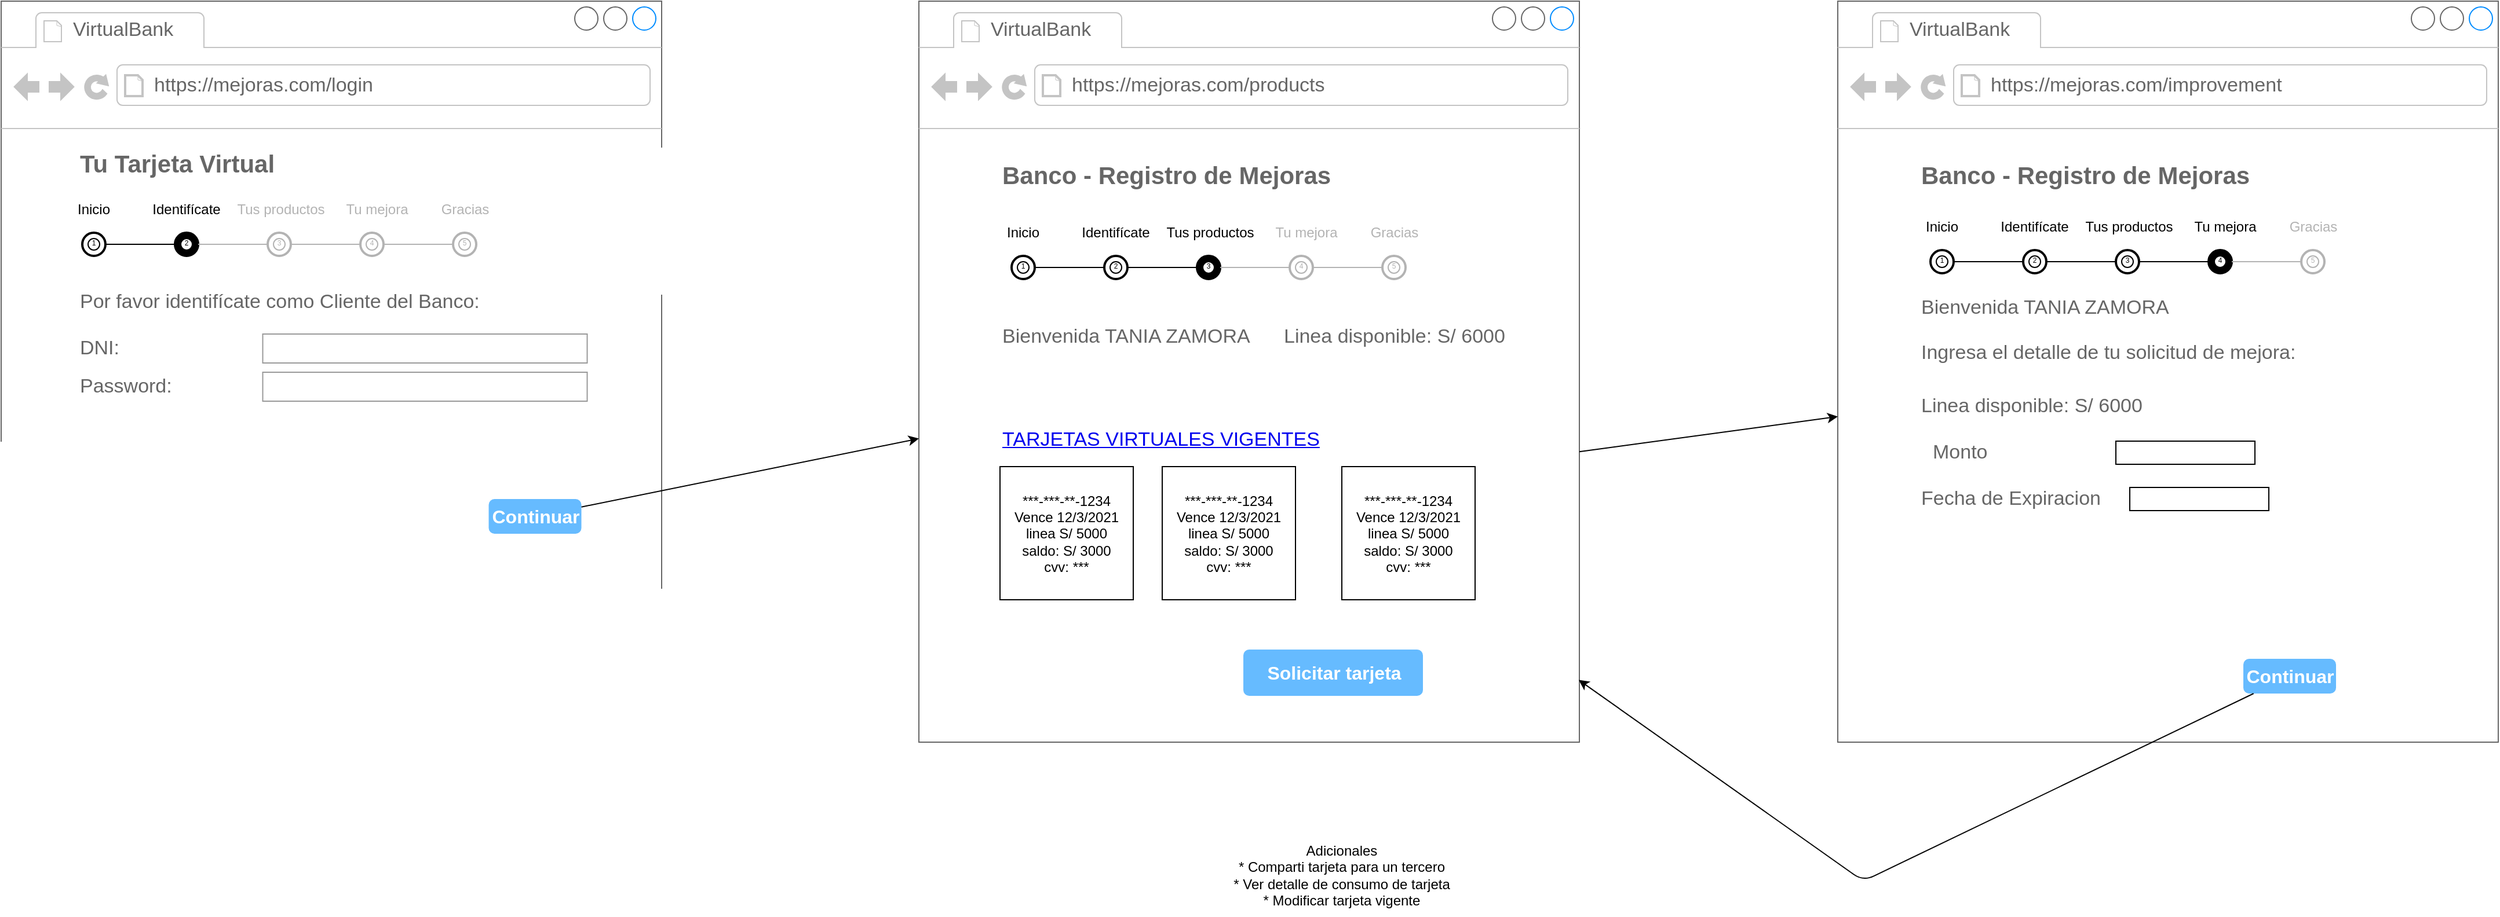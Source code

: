 <mxfile version="14.1.8" type="device"><diagram id="mTagtlGNmGyArj7PDxMo" name="reto2"><mxGraphModel dx="1086" dy="4313" grid="1" gridSize="10" guides="1" tooltips="1" connect="1" arrows="1" fold="1" page="1" pageScale="1" pageWidth="827" pageHeight="1169" math="0" shadow="0"><root><mxCell id="Wy_R-qBc67ht0mBu3rGi-0"/><mxCell id="Wy_R-qBc67ht0mBu3rGi-1" parent="Wy_R-qBc67ht0mBu3rGi-0"/><mxCell id="8g2I7BsP90tGlxKrhgJD-821" value="" style="strokeWidth=1;shadow=0;dashed=0;align=center;html=1;shape=mxgraph.mockup.containers.browserWindow;rSize=0;strokeColor=#666666;strokeColor2=#008cff;strokeColor3=#c4c4c4;mainText=,;recursiveResize=0;fontSize=17;spacing=2;" parent="Wy_R-qBc67ht0mBu3rGi-1" vertex="1"><mxGeometry x="1638" y="-3420" width="570" height="640" as="geometry"/></mxCell><mxCell id="8g2I7BsP90tGlxKrhgJD-822" value="VirtualBank" style="strokeWidth=1;shadow=0;dashed=0;align=center;html=1;shape=mxgraph.mockup.containers.anchor;fontSize=17;fontColor=#666666;align=left;" parent="8g2I7BsP90tGlxKrhgJD-821" vertex="1"><mxGeometry x="60" y="12" width="110" height="26" as="geometry"/></mxCell><mxCell id="8g2I7BsP90tGlxKrhgJD-823" value="https://mejoras.com/improvement" style="strokeWidth=1;shadow=0;dashed=0;align=center;html=1;shape=mxgraph.mockup.containers.anchor;rSize=0;fontSize=17;fontColor=#666666;align=left;" parent="8g2I7BsP90tGlxKrhgJD-821" vertex="1"><mxGeometry x="130" y="60" width="340" height="26" as="geometry"/></mxCell><mxCell id="8g2I7BsP90tGlxKrhgJD-824" value="Ingresa el detalle de tu solicitud de mejora:" style="strokeWidth=1;shadow=0;dashed=0;align=center;html=1;shape=mxgraph.mockup.forms.anchor;fontSize=17;fontColor=#666666;align=left;resizeWidth=1;spacingLeft=0;" parent="8g2I7BsP90tGlxKrhgJD-821" vertex="1"><mxGeometry x="70" y="294" width="330" height="20" as="geometry"/></mxCell><mxCell id="8g2I7BsP90tGlxKrhgJD-825" value="Banco - Registro de Mejoras" style="strokeWidth=1;shadow=0;dashed=0;align=center;html=1;shape=mxgraph.mockup.forms.anchor;fontSize=21;fontColor=#666666;align=left;resizeWidth=1;spacingLeft=0;fontStyle=1" parent="8g2I7BsP90tGlxKrhgJD-821" vertex="1"><mxGeometry x="70" y="140" width="140" height="20" as="geometry"/></mxCell><mxCell id="8g2I7BsP90tGlxKrhgJD-826" value="Continuar" style="strokeWidth=1;shadow=0;dashed=0;align=center;html=1;shape=mxgraph.mockup.forms.rrect;rSize=5;strokeColor=none;fontColor=#ffffff;fillColor=#66bbff;fontSize=16;fontStyle=1;" parent="8g2I7BsP90tGlxKrhgJD-821" vertex="1"><mxGeometry x="350" y="568" width="80" height="30" as="geometry"/></mxCell><mxCell id="8g2I7BsP90tGlxKrhgJD-827" value="Monto" style="strokeWidth=1;shadow=0;dashed=0;align=center;html=1;shape=mxgraph.mockup.forms.anchor;fontSize=17;fontColor=#666666;align=left;resizeWidth=1;spacingLeft=0;" parent="8g2I7BsP90tGlxKrhgJD-821" vertex="1"><mxGeometry x="80" y="380" width="90" height="20" as="geometry"/></mxCell><mxCell id="8g2I7BsP90tGlxKrhgJD-829" value="Bienvenida TANIA ZAMORA" style="strokeWidth=1;shadow=0;dashed=0;align=center;html=1;shape=mxgraph.mockup.forms.anchor;fontSize=17;fontColor=#666666;align=left;resizeWidth=1;spacingLeft=0;" parent="8g2I7BsP90tGlxKrhgJD-821" vertex="1"><mxGeometry x="70" y="255" width="330" height="20" as="geometry"/></mxCell><mxCell id="8g2I7BsP90tGlxKrhgJD-830" value="Fecha de Expiracion" style="strokeWidth=1;shadow=0;dashed=0;align=center;html=1;shape=mxgraph.mockup.forms.anchor;fontSize=17;fontColor=#666666;align=left;resizeWidth=1;spacingLeft=0;" parent="8g2I7BsP90tGlxKrhgJD-821" vertex="1"><mxGeometry x="70" y="420" width="90" height="20" as="geometry"/></mxCell><mxCell id="8g2I7BsP90tGlxKrhgJD-834" value="" style="group" parent="8g2I7BsP90tGlxKrhgJD-821" vertex="1" connectable="0"><mxGeometry x="70" y="185" width="381.5" height="50" as="geometry"/></mxCell><mxCell id="8g2I7BsP90tGlxKrhgJD-835" value="Inicio" style="text;html=1;strokeColor=none;fillColor=none;align=center;verticalAlign=middle;whiteSpace=wrap;rounded=0;" parent="8g2I7BsP90tGlxKrhgJD-834" vertex="1"><mxGeometry width="40" height="20" as="geometry"/></mxCell><mxCell id="8g2I7BsP90tGlxKrhgJD-836" value="Identifícate" style="text;html=1;strokeColor=none;fillColor=none;align=center;verticalAlign=middle;whiteSpace=wrap;rounded=0;" parent="8g2I7BsP90tGlxKrhgJD-834" vertex="1"><mxGeometry x="80" width="40" height="20" as="geometry"/></mxCell><mxCell id="8g2I7BsP90tGlxKrhgJD-837" value="Tus productos" style="text;html=1;strokeColor=none;fillColor=none;align=center;verticalAlign=middle;whiteSpace=wrap;rounded=0;" parent="8g2I7BsP90tGlxKrhgJD-834" vertex="1"><mxGeometry x="140" width="83" height="20" as="geometry"/></mxCell><mxCell id="8g2I7BsP90tGlxKrhgJD-838" value="Tu mejora" style="text;html=1;strokeColor=none;fillColor=none;align=center;verticalAlign=middle;whiteSpace=wrap;rounded=0;" parent="8g2I7BsP90tGlxKrhgJD-834" vertex="1"><mxGeometry x="223" width="83" height="20" as="geometry"/></mxCell><mxCell id="8g2I7BsP90tGlxKrhgJD-839" value="Gracias" style="text;html=1;strokeColor=none;fillColor=none;align=center;verticalAlign=middle;whiteSpace=wrap;rounded=0;fontColor=#B3B3B3;" parent="8g2I7BsP90tGlxKrhgJD-834" vertex="1"><mxGeometry x="298.5" width="83" height="20" as="geometry"/></mxCell><mxCell id="8g2I7BsP90tGlxKrhgJD-840" value="" style="group" parent="8g2I7BsP90tGlxKrhgJD-834" vertex="1" connectable="0"><mxGeometry x="10" y="30" width="20" height="20" as="geometry"/></mxCell><mxCell id="8g2I7BsP90tGlxKrhgJD-841" value="" style="ellipse;whiteSpace=wrap;html=1;strokeWidth=2;fillColor=#FFFFFF;" parent="8g2I7BsP90tGlxKrhgJD-840" vertex="1"><mxGeometry width="20" height="20" as="geometry"/></mxCell><mxCell id="8g2I7BsP90tGlxKrhgJD-842" value="&lt;font style=&quot;font-size: 6px&quot;&gt;1&lt;/font&gt;" style="ellipse;whiteSpace=wrap;html=1;spacing=0;spacingTop=-6;" parent="8g2I7BsP90tGlxKrhgJD-840" vertex="1"><mxGeometry x="5" y="5" width="10" height="10" as="geometry"/></mxCell><mxCell id="8g2I7BsP90tGlxKrhgJD-843" value="" style="group" parent="8g2I7BsP90tGlxKrhgJD-834" vertex="1" connectable="0"><mxGeometry x="90" y="30" width="20" height="20" as="geometry"/></mxCell><mxCell id="8g2I7BsP90tGlxKrhgJD-844" value="" style="ellipse;whiteSpace=wrap;html=1;strokeWidth=2;fillColor=#FFFFFF;" parent="8g2I7BsP90tGlxKrhgJD-843" vertex="1"><mxGeometry width="20" height="20" as="geometry"/></mxCell><mxCell id="8g2I7BsP90tGlxKrhgJD-845" value="&lt;font style=&quot;font-size: 6px&quot;&gt;2&lt;/font&gt;" style="ellipse;whiteSpace=wrap;html=1;spacingTop=-6;" parent="8g2I7BsP90tGlxKrhgJD-843" vertex="1"><mxGeometry x="5" y="5" width="10" height="10" as="geometry"/></mxCell><mxCell id="8g2I7BsP90tGlxKrhgJD-846" value="" style="group" parent="8g2I7BsP90tGlxKrhgJD-834" vertex="1" connectable="0"><mxGeometry x="170" y="30" width="20" height="20" as="geometry"/></mxCell><mxCell id="8g2I7BsP90tGlxKrhgJD-847" value="" style="ellipse;whiteSpace=wrap;html=1;strokeWidth=2;fillColor=#FFFFFF;" parent="8g2I7BsP90tGlxKrhgJD-846" vertex="1"><mxGeometry width="20" height="20" as="geometry"/></mxCell><mxCell id="8g2I7BsP90tGlxKrhgJD-848" value="&lt;font style=&quot;font-size: 6px&quot;&gt;3&lt;/font&gt;" style="ellipse;whiteSpace=wrap;html=1;spacingTop=-6;" parent="8g2I7BsP90tGlxKrhgJD-846" vertex="1"><mxGeometry x="5" y="5" width="10" height="10" as="geometry"/></mxCell><mxCell id="8g2I7BsP90tGlxKrhgJD-849" value="" style="group" parent="8g2I7BsP90tGlxKrhgJD-834" vertex="1" connectable="0"><mxGeometry x="250" y="30" width="20" height="20" as="geometry"/></mxCell><mxCell id="8g2I7BsP90tGlxKrhgJD-850" value="" style="ellipse;whiteSpace=wrap;html=1;strokeWidth=2;fillColor=#000000;" parent="8g2I7BsP90tGlxKrhgJD-849" vertex="1"><mxGeometry width="20" height="20" as="geometry"/></mxCell><mxCell id="8g2I7BsP90tGlxKrhgJD-851" value="&lt;font style=&quot;font-size: 6px&quot;&gt;4&lt;/font&gt;" style="ellipse;whiteSpace=wrap;html=1;spacingTop=-6;" parent="8g2I7BsP90tGlxKrhgJD-849" vertex="1"><mxGeometry x="5" y="5" width="10" height="10" as="geometry"/></mxCell><mxCell id="8g2I7BsP90tGlxKrhgJD-852" value="" style="group" parent="8g2I7BsP90tGlxKrhgJD-834" vertex="1" connectable="0"><mxGeometry x="330" y="30" width="20" height="20" as="geometry"/></mxCell><mxCell id="8g2I7BsP90tGlxKrhgJD-853" value="" style="ellipse;whiteSpace=wrap;html=1;strokeWidth=2;strokeColor=#B3B3B3;" parent="8g2I7BsP90tGlxKrhgJD-852" vertex="1"><mxGeometry width="20" height="20" as="geometry"/></mxCell><mxCell id="8g2I7BsP90tGlxKrhgJD-854" value="&lt;font style=&quot;font-size: 6px&quot; color=&quot;#b3b3b3&quot;&gt;5&lt;/font&gt;" style="ellipse;whiteSpace=wrap;html=1;spacingTop=-6;strokeColor=#B3B3B3;" parent="8g2I7BsP90tGlxKrhgJD-852" vertex="1"><mxGeometry x="5" y="5" width="10" height="10" as="geometry"/></mxCell><mxCell id="8g2I7BsP90tGlxKrhgJD-855" value="" style="endArrow=none;html=1;exitX=1;exitY=0.5;exitDx=0;exitDy=0;entryX=0;entryY=0.5;entryDx=0;entryDy=0;" parent="8g2I7BsP90tGlxKrhgJD-834" source="8g2I7BsP90tGlxKrhgJD-841" target="8g2I7BsP90tGlxKrhgJD-844" edge="1"><mxGeometry width="50" height="50" relative="1" as="geometry"><mxPoint x="280" y="190" as="sourcePoint"/><mxPoint x="330" y="140" as="targetPoint"/></mxGeometry></mxCell><mxCell id="8g2I7BsP90tGlxKrhgJD-856" value="" style="endArrow=none;html=1;exitX=1;exitY=0.5;exitDx=0;exitDy=0;entryX=0;entryY=0.5;entryDx=0;entryDy=0;" parent="8g2I7BsP90tGlxKrhgJD-834" source="8g2I7BsP90tGlxKrhgJD-844" target="8g2I7BsP90tGlxKrhgJD-847" edge="1"><mxGeometry width="50" height="50" relative="1" as="geometry"><mxPoint x="40.0" y="50" as="sourcePoint"/><mxPoint x="100.0" y="50" as="targetPoint"/></mxGeometry></mxCell><mxCell id="8g2I7BsP90tGlxKrhgJD-857" value="" style="endArrow=none;html=1;exitX=1;exitY=0.5;exitDx=0;exitDy=0;entryX=0;entryY=0.5;entryDx=0;entryDy=0;" parent="8g2I7BsP90tGlxKrhgJD-834" source="8g2I7BsP90tGlxKrhgJD-847" target="8g2I7BsP90tGlxKrhgJD-850" edge="1"><mxGeometry width="50" height="50" relative="1" as="geometry"><mxPoint x="120.0" y="50" as="sourcePoint"/><mxPoint x="178.28" y="50.66" as="targetPoint"/></mxGeometry></mxCell><mxCell id="8g2I7BsP90tGlxKrhgJD-858" value="" style="endArrow=none;html=1;exitX=1;exitY=0.5;exitDx=0;exitDy=0;entryX=0;entryY=0.5;entryDx=0;entryDy=0;strokeColor=#B3B3B3;" parent="8g2I7BsP90tGlxKrhgJD-834" source="8g2I7BsP90tGlxKrhgJD-850" target="8g2I7BsP90tGlxKrhgJD-853" edge="1"><mxGeometry width="50" height="50" relative="1" as="geometry"><mxPoint x="200.0" y="50" as="sourcePoint"/><mxPoint x="260" y="50" as="targetPoint"/></mxGeometry></mxCell><mxCell id="RwVy5-PlXWbUjUq_FJgL-37" value="Linea disponible: S/ 6000" style="strokeWidth=1;shadow=0;dashed=0;align=center;html=1;shape=mxgraph.mockup.forms.anchor;fontSize=17;fontColor=#666666;align=left;resizeWidth=1;spacingLeft=0;" parent="8g2I7BsP90tGlxKrhgJD-821" vertex="1"><mxGeometry x="70" y="340" width="200" height="20" as="geometry"/></mxCell><mxCell id="RwVy5-PlXWbUjUq_FJgL-39" value="" style="rounded=0;whiteSpace=wrap;html=1;" parent="8g2I7BsP90tGlxKrhgJD-821" vertex="1"><mxGeometry x="240" y="380" width="120" height="20" as="geometry"/></mxCell><mxCell id="RwVy5-PlXWbUjUq_FJgL-40" value="" style="rounded=0;whiteSpace=wrap;html=1;" parent="8g2I7BsP90tGlxKrhgJD-821" vertex="1"><mxGeometry x="252" y="420" width="120" height="20" as="geometry"/></mxCell><mxCell id="8g2I7BsP90tGlxKrhgJD-605" value="" style="strokeWidth=1;shadow=0;dashed=0;align=center;html=1;shape=mxgraph.mockup.containers.browserWindow;rSize=0;strokeColor=#666666;strokeColor2=#008cff;strokeColor3=#c4c4c4;mainText=,;recursiveResize=0;fontSize=17;" parent="Wy_R-qBc67ht0mBu3rGi-1" vertex="1"><mxGeometry x="845" y="-3420" width="570" height="640" as="geometry"/></mxCell><mxCell id="8g2I7BsP90tGlxKrhgJD-606" value="VirtualBank" style="strokeWidth=1;shadow=0;dashed=0;align=center;html=1;shape=mxgraph.mockup.containers.anchor;fontSize=17;fontColor=#666666;align=left;" parent="8g2I7BsP90tGlxKrhgJD-605" vertex="1"><mxGeometry x="60" y="12" width="110" height="26" as="geometry"/></mxCell><mxCell id="8g2I7BsP90tGlxKrhgJD-607" value="https://mejoras.com/products" style="strokeWidth=1;shadow=0;dashed=0;align=center;html=1;shape=mxgraph.mockup.containers.anchor;rSize=0;fontSize=17;fontColor=#666666;align=left;" parent="8g2I7BsP90tGlxKrhgJD-605" vertex="1"><mxGeometry x="130" y="60" width="250" height="26" as="geometry"/></mxCell><mxCell id="8g2I7BsP90tGlxKrhgJD-608" value="Bienvenida TANIA ZAMORA" style="strokeWidth=1;shadow=0;dashed=0;align=center;html=1;shape=mxgraph.mockup.forms.anchor;fontSize=17;fontColor=#666666;align=left;resizeWidth=1;spacingLeft=0;" parent="8g2I7BsP90tGlxKrhgJD-605" vertex="1"><mxGeometry x="70" y="280" width="361" height="20" as="geometry"/></mxCell><mxCell id="8g2I7BsP90tGlxKrhgJD-609" value="Banco - Registro de Mejoras" style="strokeWidth=1;shadow=0;dashed=0;align=center;html=1;shape=mxgraph.mockup.forms.anchor;fontSize=21;fontColor=#666666;align=left;resizeWidth=1;spacingLeft=0;fontStyle=1" parent="8g2I7BsP90tGlxKrhgJD-605" vertex="1"><mxGeometry x="70" y="140" width="140" height="20" as="geometry"/></mxCell><UserObject label="TARJETAS VIRTUALES VIGENTES" link="https://www.draw.io" id="8g2I7BsP90tGlxKrhgJD-611"><mxCell style="text;html=1;strokeColor=none;fillColor=none;whiteSpace=wrap;align=left;verticalAlign=middle;fontColor=#0000EE;fontStyle=4;fontSize=17;" parent="8g2I7BsP90tGlxKrhgJD-605" vertex="1"><mxGeometry x="70" y="356" width="320" height="46" as="geometry"/></mxCell></UserObject><mxCell id="8g2I7BsP90tGlxKrhgJD-616" value="Linea disponible: S/ 6000" style="strokeWidth=1;shadow=0;dashed=0;align=center;html=1;shape=mxgraph.mockup.forms.anchor;fontSize=17;fontColor=#666666;align=left;resizeWidth=1;spacingLeft=0;" parent="8g2I7BsP90tGlxKrhgJD-605" vertex="1"><mxGeometry x="312.5" y="280" width="200" height="20" as="geometry"/></mxCell><mxCell id="8g2I7BsP90tGlxKrhgJD-617" value="" style="group" parent="8g2I7BsP90tGlxKrhgJD-605" vertex="1" connectable="0"><mxGeometry x="70" y="190" width="381.5" height="50" as="geometry"/></mxCell><mxCell id="8g2I7BsP90tGlxKrhgJD-618" value="Inicio" style="text;html=1;strokeColor=none;fillColor=none;align=center;verticalAlign=middle;whiteSpace=wrap;rounded=0;" parent="8g2I7BsP90tGlxKrhgJD-617" vertex="1"><mxGeometry width="40" height="20" as="geometry"/></mxCell><mxCell id="8g2I7BsP90tGlxKrhgJD-619" value="Identifícate" style="text;html=1;strokeColor=none;fillColor=none;align=center;verticalAlign=middle;whiteSpace=wrap;rounded=0;" parent="8g2I7BsP90tGlxKrhgJD-617" vertex="1"><mxGeometry x="80" width="40" height="20" as="geometry"/></mxCell><mxCell id="8g2I7BsP90tGlxKrhgJD-620" value="Tus productos" style="text;html=1;strokeColor=none;fillColor=none;align=center;verticalAlign=middle;whiteSpace=wrap;rounded=0;" parent="8g2I7BsP90tGlxKrhgJD-617" vertex="1"><mxGeometry x="140" width="83" height="20" as="geometry"/></mxCell><mxCell id="8g2I7BsP90tGlxKrhgJD-621" value="Tu mejora" style="text;html=1;strokeColor=none;fillColor=none;align=center;verticalAlign=middle;whiteSpace=wrap;rounded=0;fontColor=#B3B3B3;" parent="8g2I7BsP90tGlxKrhgJD-617" vertex="1"><mxGeometry x="223" width="83" height="20" as="geometry"/></mxCell><mxCell id="8g2I7BsP90tGlxKrhgJD-622" value="Gracias" style="text;html=1;strokeColor=none;fillColor=none;align=center;verticalAlign=middle;whiteSpace=wrap;rounded=0;fontColor=#B3B3B3;" parent="8g2I7BsP90tGlxKrhgJD-617" vertex="1"><mxGeometry x="298.5" width="83" height="20" as="geometry"/></mxCell><mxCell id="8g2I7BsP90tGlxKrhgJD-623" value="" style="group" parent="8g2I7BsP90tGlxKrhgJD-617" vertex="1" connectable="0"><mxGeometry x="10" y="30" width="20" height="20" as="geometry"/></mxCell><mxCell id="8g2I7BsP90tGlxKrhgJD-624" value="" style="ellipse;whiteSpace=wrap;html=1;strokeWidth=2;fillColor=#FFFFFF;" parent="8g2I7BsP90tGlxKrhgJD-623" vertex="1"><mxGeometry width="20" height="20" as="geometry"/></mxCell><mxCell id="8g2I7BsP90tGlxKrhgJD-625" value="&lt;font style=&quot;font-size: 6px&quot;&gt;1&lt;/font&gt;" style="ellipse;whiteSpace=wrap;html=1;spacing=0;spacingTop=-6;" parent="8g2I7BsP90tGlxKrhgJD-623" vertex="1"><mxGeometry x="5" y="5" width="10" height="10" as="geometry"/></mxCell><mxCell id="8g2I7BsP90tGlxKrhgJD-626" value="" style="group" parent="8g2I7BsP90tGlxKrhgJD-617" vertex="1" connectable="0"><mxGeometry x="90" y="30" width="20" height="20" as="geometry"/></mxCell><mxCell id="8g2I7BsP90tGlxKrhgJD-627" value="" style="ellipse;whiteSpace=wrap;html=1;strokeWidth=2;fillColor=#FFFFFF;" parent="8g2I7BsP90tGlxKrhgJD-626" vertex="1"><mxGeometry width="20" height="20" as="geometry"/></mxCell><mxCell id="8g2I7BsP90tGlxKrhgJD-628" value="&lt;font style=&quot;font-size: 6px&quot;&gt;2&lt;/font&gt;" style="ellipse;whiteSpace=wrap;html=1;spacingTop=-6;" parent="8g2I7BsP90tGlxKrhgJD-626" vertex="1"><mxGeometry x="5" y="5" width="10" height="10" as="geometry"/></mxCell><mxCell id="8g2I7BsP90tGlxKrhgJD-629" value="" style="group" parent="8g2I7BsP90tGlxKrhgJD-617" vertex="1" connectable="0"><mxGeometry x="170" y="30" width="20" height="20" as="geometry"/></mxCell><mxCell id="8g2I7BsP90tGlxKrhgJD-630" value="" style="ellipse;whiteSpace=wrap;html=1;strokeWidth=2;fillColor=#000000;" parent="8g2I7BsP90tGlxKrhgJD-629" vertex="1"><mxGeometry width="20" height="20" as="geometry"/></mxCell><mxCell id="8g2I7BsP90tGlxKrhgJD-631" value="&lt;font style=&quot;font-size: 6px&quot;&gt;3&lt;/font&gt;" style="ellipse;whiteSpace=wrap;html=1;spacingTop=-6;" parent="8g2I7BsP90tGlxKrhgJD-629" vertex="1"><mxGeometry x="5" y="5" width="10" height="10" as="geometry"/></mxCell><mxCell id="8g2I7BsP90tGlxKrhgJD-632" value="" style="group" parent="8g2I7BsP90tGlxKrhgJD-617" vertex="1" connectable="0"><mxGeometry x="250" y="30" width="20" height="20" as="geometry"/></mxCell><mxCell id="8g2I7BsP90tGlxKrhgJD-633" value="" style="ellipse;whiteSpace=wrap;html=1;strokeWidth=2;strokeColor=#B3B3B3;" parent="8g2I7BsP90tGlxKrhgJD-632" vertex="1"><mxGeometry width="20" height="20" as="geometry"/></mxCell><mxCell id="8g2I7BsP90tGlxKrhgJD-634" value="&lt;font style=&quot;font-size: 6px&quot; color=&quot;#b3b3b3&quot;&gt;4&lt;/font&gt;" style="ellipse;whiteSpace=wrap;html=1;spacingTop=-6;strokeColor=#B3B3B3;" parent="8g2I7BsP90tGlxKrhgJD-632" vertex="1"><mxGeometry x="5" y="5" width="10" height="10" as="geometry"/></mxCell><mxCell id="8g2I7BsP90tGlxKrhgJD-635" value="" style="group" parent="8g2I7BsP90tGlxKrhgJD-617" vertex="1" connectable="0"><mxGeometry x="330" y="30" width="20" height="20" as="geometry"/></mxCell><mxCell id="8g2I7BsP90tGlxKrhgJD-636" value="" style="ellipse;whiteSpace=wrap;html=1;strokeWidth=2;strokeColor=#B3B3B3;" parent="8g2I7BsP90tGlxKrhgJD-635" vertex="1"><mxGeometry width="20" height="20" as="geometry"/></mxCell><mxCell id="8g2I7BsP90tGlxKrhgJD-637" value="&lt;font style=&quot;font-size: 6px&quot; color=&quot;#b3b3b3&quot;&gt;5&lt;/font&gt;" style="ellipse;whiteSpace=wrap;html=1;spacingTop=-6;strokeColor=#B3B3B3;" parent="8g2I7BsP90tGlxKrhgJD-635" vertex="1"><mxGeometry x="5" y="5" width="10" height="10" as="geometry"/></mxCell><mxCell id="8g2I7BsP90tGlxKrhgJD-638" value="" style="endArrow=none;html=1;exitX=1;exitY=0.5;exitDx=0;exitDy=0;entryX=0;entryY=0.5;entryDx=0;entryDy=0;" parent="8g2I7BsP90tGlxKrhgJD-617" source="8g2I7BsP90tGlxKrhgJD-624" target="8g2I7BsP90tGlxKrhgJD-627" edge="1"><mxGeometry width="50" height="50" relative="1" as="geometry"><mxPoint x="280" y="190" as="sourcePoint"/><mxPoint x="330" y="140" as="targetPoint"/></mxGeometry></mxCell><mxCell id="8g2I7BsP90tGlxKrhgJD-639" value="" style="endArrow=none;html=1;exitX=1;exitY=0.5;exitDx=0;exitDy=0;entryX=0;entryY=0.5;entryDx=0;entryDy=0;" parent="8g2I7BsP90tGlxKrhgJD-617" source="8g2I7BsP90tGlxKrhgJD-627" target="8g2I7BsP90tGlxKrhgJD-630" edge="1"><mxGeometry width="50" height="50" relative="1" as="geometry"><mxPoint x="40.0" y="50" as="sourcePoint"/><mxPoint x="100.0" y="50" as="targetPoint"/></mxGeometry></mxCell><mxCell id="8g2I7BsP90tGlxKrhgJD-640" value="" style="endArrow=none;html=1;exitX=1;exitY=0.5;exitDx=0;exitDy=0;entryX=0;entryY=0.5;entryDx=0;entryDy=0;strokeColor=#B3B3B3;" parent="8g2I7BsP90tGlxKrhgJD-617" source="8g2I7BsP90tGlxKrhgJD-630" target="8g2I7BsP90tGlxKrhgJD-633" edge="1"><mxGeometry width="50" height="50" relative="1" as="geometry"><mxPoint x="120.0" y="50" as="sourcePoint"/><mxPoint x="178.28" y="50.66" as="targetPoint"/></mxGeometry></mxCell><mxCell id="8g2I7BsP90tGlxKrhgJD-641" value="" style="endArrow=none;html=1;exitX=1;exitY=0.5;exitDx=0;exitDy=0;entryX=0;entryY=0.5;entryDx=0;entryDy=0;strokeColor=#B3B3B3;" parent="8g2I7BsP90tGlxKrhgJD-617" source="8g2I7BsP90tGlxKrhgJD-633" target="8g2I7BsP90tGlxKrhgJD-636" edge="1"><mxGeometry width="50" height="50" relative="1" as="geometry"><mxPoint x="200.0" y="50" as="sourcePoint"/><mxPoint x="260" y="50" as="targetPoint"/></mxGeometry></mxCell><mxCell id="RwVy5-PlXWbUjUq_FJgL-36" value="Solicitar tarjeta" style="strokeWidth=1;shadow=0;dashed=0;align=center;html=1;shape=mxgraph.mockup.forms.rrect;rSize=5;strokeColor=none;fontColor=#ffffff;fillColor=#66bbff;fontSize=16;fontStyle=1;" parent="8g2I7BsP90tGlxKrhgJD-605" vertex="1"><mxGeometry x="280" y="560" width="155" height="40" as="geometry"/></mxCell><mxCell id="RwVy5-PlXWbUjUq_FJgL-44" value="***-***-**-1234&lt;br&gt;Vence 12/3/2021&lt;br&gt;linea S/ 5000&lt;br&gt;saldo: S/ 3000&lt;br&gt;cvv: ***" style="whiteSpace=wrap;html=1;aspect=fixed;" parent="8g2I7BsP90tGlxKrhgJD-605" vertex="1"><mxGeometry x="365" y="402" width="115" height="115" as="geometry"/></mxCell><mxCell id="RwVy5-PlXWbUjUq_FJgL-45" value="***-***-**-1234&lt;br&gt;Vence 12/3/2021&lt;br&gt;linea S/ 5000&lt;br&gt;saldo: S/ 3000&lt;br&gt;cvv: ***" style="whiteSpace=wrap;html=1;aspect=fixed;" parent="8g2I7BsP90tGlxKrhgJD-605" vertex="1"><mxGeometry x="70" y="402" width="115" height="115" as="geometry"/></mxCell><mxCell id="RwVy5-PlXWbUjUq_FJgL-46" value="***-***-**-1234&lt;br&gt;Vence 12/3/2021&lt;br&gt;linea S/ 5000&lt;br&gt;saldo: S/ 3000&lt;br&gt;cvv: ***" style="whiteSpace=wrap;html=1;aspect=fixed;" parent="8g2I7BsP90tGlxKrhgJD-605" vertex="1"><mxGeometry x="210" y="402" width="115" height="115" as="geometry"/></mxCell><mxCell id="8g2I7BsP90tGlxKrhgJD-783" value="" style="strokeWidth=1;shadow=0;dashed=0;align=center;html=1;shape=mxgraph.mockup.containers.browserWindow;rSize=0;strokeColor=#666666;strokeColor2=#008cff;strokeColor3=#c4c4c4;mainText=,;recursiveResize=0;fontSize=17;" parent="Wy_R-qBc67ht0mBu3rGi-1" vertex="1"><mxGeometry x="53" y="-3420" width="570" height="640" as="geometry"/></mxCell><mxCell id="8g2I7BsP90tGlxKrhgJD-784" value="VirtualBank" style="strokeWidth=1;shadow=0;dashed=0;align=center;html=1;shape=mxgraph.mockup.containers.anchor;fontSize=17;fontColor=#666666;align=left;" parent="8g2I7BsP90tGlxKrhgJD-783" vertex="1"><mxGeometry x="60" y="12" width="110" height="26" as="geometry"/></mxCell><mxCell id="8g2I7BsP90tGlxKrhgJD-785" value="https://mejoras.com/login" style="strokeWidth=1;shadow=0;dashed=0;align=center;html=1;shape=mxgraph.mockup.containers.anchor;rSize=0;fontSize=17;fontColor=#666666;align=left;" parent="8g2I7BsP90tGlxKrhgJD-783" vertex="1"><mxGeometry x="130" y="60" width="250" height="26" as="geometry"/></mxCell><mxCell id="8g2I7BsP90tGlxKrhgJD-786" value="Por favor identifícate como Cliente del Banco:" style="strokeWidth=1;shadow=0;dashed=0;align=center;html=1;shape=mxgraph.mockup.forms.anchor;fontSize=17;fontColor=#666666;align=left;resizeWidth=1;spacingLeft=0;" parent="8g2I7BsP90tGlxKrhgJD-783" vertex="1"><mxGeometry x="65.75" y="250" width="140" height="20" as="geometry"/></mxCell><mxCell id="8g2I7BsP90tGlxKrhgJD-787" value="Tu Tarjeta Virtual" style="strokeWidth=1;shadow=0;dashed=0;align=center;html=1;shape=mxgraph.mockup.forms.anchor;fontSize=21;fontColor=#666666;align=left;resizeWidth=1;spacingLeft=0;fontStyle=1" parent="8g2I7BsP90tGlxKrhgJD-783" vertex="1"><mxGeometry x="65.75" y="130" width="140" height="20" as="geometry"/></mxCell><mxCell id="8g2I7BsP90tGlxKrhgJD-788" value="Continuar" style="strokeWidth=1;shadow=0;dashed=0;align=center;html=1;shape=mxgraph.mockup.forms.rrect;rSize=5;strokeColor=none;fontColor=#ffffff;fillColor=#66bbff;fontSize=16;fontStyle=1;" parent="8g2I7BsP90tGlxKrhgJD-783" vertex="1"><mxGeometry x="420.75" y="430" width="80" height="30" as="geometry"/></mxCell><mxCell id="8g2I7BsP90tGlxKrhgJD-789" value="DNI:" style="strokeWidth=1;shadow=0;dashed=0;align=center;html=1;shape=mxgraph.mockup.forms.anchor;fontSize=17;fontColor=#666666;align=left;resizeWidth=1;spacingLeft=0;" parent="8g2I7BsP90tGlxKrhgJD-783" vertex="1"><mxGeometry x="65.75" y="290" width="140" height="20" as="geometry"/></mxCell><mxCell id="8g2I7BsP90tGlxKrhgJD-790" value="Password:" style="strokeWidth=1;shadow=0;dashed=0;align=center;html=1;shape=mxgraph.mockup.forms.anchor;fontSize=17;fontColor=#666666;align=left;resizeWidth=1;spacingLeft=0;" parent="8g2I7BsP90tGlxKrhgJD-783" vertex="1"><mxGeometry x="65.75" y="323" width="140" height="20" as="geometry"/></mxCell><mxCell id="8g2I7BsP90tGlxKrhgJD-792" value="" style="strokeWidth=1;shadow=0;dashed=0;align=center;html=1;shape=mxgraph.mockup.forms.rrect;rSize=0;strokeColor=#999999;fontColor=#666666;align=left;spacingLeft=5;resizeWidth=1;" parent="8g2I7BsP90tGlxKrhgJD-783" vertex="1"><mxGeometry x="225.75" y="287.5" width="280" height="25" as="geometry"/></mxCell><mxCell id="8g2I7BsP90tGlxKrhgJD-794" value="" style="strokeWidth=1;shadow=0;dashed=0;align=center;html=1;shape=mxgraph.mockup.forms.rrect;rSize=0;strokeColor=#999999;fontColor=#666666;align=left;spacingLeft=5;resizeWidth=1;" parent="8g2I7BsP90tGlxKrhgJD-783" vertex="1"><mxGeometry x="225.75" y="320.5" width="280" height="25" as="geometry"/></mxCell><mxCell id="8g2I7BsP90tGlxKrhgJD-796" value="" style="group" parent="8g2I7BsP90tGlxKrhgJD-783" vertex="1" connectable="0"><mxGeometry x="60" y="170" width="381.5" height="50" as="geometry"/></mxCell><mxCell id="8g2I7BsP90tGlxKrhgJD-797" value="Inicio" style="text;html=1;strokeColor=none;fillColor=none;align=center;verticalAlign=middle;whiteSpace=wrap;rounded=0;" parent="8g2I7BsP90tGlxKrhgJD-796" vertex="1"><mxGeometry width="40" height="20" as="geometry"/></mxCell><mxCell id="8g2I7BsP90tGlxKrhgJD-798" value="Identifícate" style="text;html=1;strokeColor=none;fillColor=none;align=center;verticalAlign=middle;whiteSpace=wrap;rounded=0;" parent="8g2I7BsP90tGlxKrhgJD-796" vertex="1"><mxGeometry x="80" width="40" height="20" as="geometry"/></mxCell><mxCell id="8g2I7BsP90tGlxKrhgJD-799" value="Tus productos" style="text;html=1;strokeColor=none;fillColor=none;align=center;verticalAlign=middle;whiteSpace=wrap;rounded=0;fontColor=#B3B3B3;" parent="8g2I7BsP90tGlxKrhgJD-796" vertex="1"><mxGeometry x="140" width="83" height="20" as="geometry"/></mxCell><mxCell id="8g2I7BsP90tGlxKrhgJD-800" value="Tu mejora" style="text;html=1;strokeColor=none;fillColor=none;align=center;verticalAlign=middle;whiteSpace=wrap;rounded=0;fontColor=#B3B3B3;" parent="8g2I7BsP90tGlxKrhgJD-796" vertex="1"><mxGeometry x="223" width="83" height="20" as="geometry"/></mxCell><mxCell id="8g2I7BsP90tGlxKrhgJD-801" value="Gracias" style="text;html=1;strokeColor=none;fillColor=none;align=center;verticalAlign=middle;whiteSpace=wrap;rounded=0;fontColor=#B3B3B3;" parent="8g2I7BsP90tGlxKrhgJD-796" vertex="1"><mxGeometry x="298.5" width="83" height="20" as="geometry"/></mxCell><mxCell id="8g2I7BsP90tGlxKrhgJD-802" value="" style="group" parent="8g2I7BsP90tGlxKrhgJD-796" vertex="1" connectable="0"><mxGeometry x="10" y="30" width="20" height="20" as="geometry"/></mxCell><mxCell id="8g2I7BsP90tGlxKrhgJD-803" value="" style="ellipse;whiteSpace=wrap;html=1;strokeWidth=2;fillColor=#FFFFFF;" parent="8g2I7BsP90tGlxKrhgJD-802" vertex="1"><mxGeometry width="20" height="20" as="geometry"/></mxCell><mxCell id="8g2I7BsP90tGlxKrhgJD-804" value="&lt;font style=&quot;font-size: 6px&quot;&gt;1&lt;/font&gt;" style="ellipse;whiteSpace=wrap;html=1;spacing=0;spacingTop=-6;" parent="8g2I7BsP90tGlxKrhgJD-802" vertex="1"><mxGeometry x="5" y="5" width="10" height="10" as="geometry"/></mxCell><mxCell id="8g2I7BsP90tGlxKrhgJD-805" value="" style="group" parent="8g2I7BsP90tGlxKrhgJD-796" vertex="1" connectable="0"><mxGeometry x="90" y="30" width="20" height="20" as="geometry"/></mxCell><mxCell id="8g2I7BsP90tGlxKrhgJD-806" value="" style="ellipse;whiteSpace=wrap;html=1;strokeWidth=2;fillColor=#000000;" parent="8g2I7BsP90tGlxKrhgJD-805" vertex="1"><mxGeometry width="20" height="20" as="geometry"/></mxCell><mxCell id="8g2I7BsP90tGlxKrhgJD-807" value="&lt;font style=&quot;font-size: 6px&quot;&gt;2&lt;/font&gt;" style="ellipse;whiteSpace=wrap;html=1;spacingTop=-6;" parent="8g2I7BsP90tGlxKrhgJD-805" vertex="1"><mxGeometry x="5" y="5" width="10" height="10" as="geometry"/></mxCell><mxCell id="8g2I7BsP90tGlxKrhgJD-808" value="" style="group" parent="8g2I7BsP90tGlxKrhgJD-796" vertex="1" connectable="0"><mxGeometry x="170" y="30" width="20" height="20" as="geometry"/></mxCell><mxCell id="8g2I7BsP90tGlxKrhgJD-809" value="" style="ellipse;whiteSpace=wrap;html=1;strokeWidth=2;strokeColor=#B3B3B3;" parent="8g2I7BsP90tGlxKrhgJD-808" vertex="1"><mxGeometry width="20" height="20" as="geometry"/></mxCell><mxCell id="8g2I7BsP90tGlxKrhgJD-810" value="&lt;font style=&quot;font-size: 6px&quot; color=&quot;#b3b3b3&quot;&gt;3&lt;/font&gt;" style="ellipse;whiteSpace=wrap;html=1;spacingTop=-6;strokeColor=#B3B3B3;" parent="8g2I7BsP90tGlxKrhgJD-808" vertex="1"><mxGeometry x="5" y="5" width="10" height="10" as="geometry"/></mxCell><mxCell id="8g2I7BsP90tGlxKrhgJD-811" value="" style="group" parent="8g2I7BsP90tGlxKrhgJD-796" vertex="1" connectable="0"><mxGeometry x="250" y="30" width="20" height="20" as="geometry"/></mxCell><mxCell id="8g2I7BsP90tGlxKrhgJD-812" value="" style="ellipse;whiteSpace=wrap;html=1;strokeWidth=2;strokeColor=#B3B3B3;" parent="8g2I7BsP90tGlxKrhgJD-811" vertex="1"><mxGeometry width="20" height="20" as="geometry"/></mxCell><mxCell id="8g2I7BsP90tGlxKrhgJD-813" value="&lt;font style=&quot;font-size: 6px&quot; color=&quot;#b3b3b3&quot;&gt;4&lt;/font&gt;" style="ellipse;whiteSpace=wrap;html=1;spacingTop=-6;strokeColor=#B3B3B3;" parent="8g2I7BsP90tGlxKrhgJD-811" vertex="1"><mxGeometry x="5" y="5" width="10" height="10" as="geometry"/></mxCell><mxCell id="8g2I7BsP90tGlxKrhgJD-814" value="" style="group" parent="8g2I7BsP90tGlxKrhgJD-796" vertex="1" connectable="0"><mxGeometry x="330" y="30" width="20" height="20" as="geometry"/></mxCell><mxCell id="8g2I7BsP90tGlxKrhgJD-815" value="" style="ellipse;whiteSpace=wrap;html=1;strokeWidth=2;strokeColor=#B3B3B3;" parent="8g2I7BsP90tGlxKrhgJD-814" vertex="1"><mxGeometry width="20" height="20" as="geometry"/></mxCell><mxCell id="8g2I7BsP90tGlxKrhgJD-816" value="&lt;font style=&quot;font-size: 6px&quot; color=&quot;#b3b3b3&quot;&gt;5&lt;/font&gt;" style="ellipse;whiteSpace=wrap;html=1;spacingTop=-6;strokeColor=#B3B3B3;" parent="8g2I7BsP90tGlxKrhgJD-814" vertex="1"><mxGeometry x="5" y="5" width="10" height="10" as="geometry"/></mxCell><mxCell id="8g2I7BsP90tGlxKrhgJD-817" value="" style="endArrow=none;html=1;exitX=1;exitY=0.5;exitDx=0;exitDy=0;entryX=0;entryY=0.5;entryDx=0;entryDy=0;" parent="8g2I7BsP90tGlxKrhgJD-796" source="8g2I7BsP90tGlxKrhgJD-803" target="8g2I7BsP90tGlxKrhgJD-806" edge="1"><mxGeometry width="50" height="50" relative="1" as="geometry"><mxPoint x="280" y="190" as="sourcePoint"/><mxPoint x="330" y="140" as="targetPoint"/></mxGeometry></mxCell><mxCell id="8g2I7BsP90tGlxKrhgJD-818" value="" style="endArrow=none;html=1;exitX=1;exitY=0.5;exitDx=0;exitDy=0;entryX=0;entryY=0.5;entryDx=0;entryDy=0;strokeColor=#B3B3B3;" parent="8g2I7BsP90tGlxKrhgJD-796" source="8g2I7BsP90tGlxKrhgJD-806" target="8g2I7BsP90tGlxKrhgJD-809" edge="1"><mxGeometry width="50" height="50" relative="1" as="geometry"><mxPoint x="40.0" y="50" as="sourcePoint"/><mxPoint x="100.0" y="50" as="targetPoint"/></mxGeometry></mxCell><mxCell id="8g2I7BsP90tGlxKrhgJD-819" value="" style="endArrow=none;html=1;exitX=1;exitY=0.5;exitDx=0;exitDy=0;entryX=0;entryY=0.5;entryDx=0;entryDy=0;strokeColor=#B3B3B3;" parent="8g2I7BsP90tGlxKrhgJD-796" source="8g2I7BsP90tGlxKrhgJD-809" target="8g2I7BsP90tGlxKrhgJD-812" edge="1"><mxGeometry width="50" height="50" relative="1" as="geometry"><mxPoint x="120.0" y="50" as="sourcePoint"/><mxPoint x="178.28" y="50.66" as="targetPoint"/></mxGeometry></mxCell><mxCell id="8g2I7BsP90tGlxKrhgJD-820" value="" style="endArrow=none;html=1;exitX=1;exitY=0.5;exitDx=0;exitDy=0;entryX=0;entryY=0.5;entryDx=0;entryDy=0;strokeColor=#B3B3B3;" parent="8g2I7BsP90tGlxKrhgJD-796" source="8g2I7BsP90tGlxKrhgJD-812" target="8g2I7BsP90tGlxKrhgJD-815" edge="1"><mxGeometry width="50" height="50" relative="1" as="geometry"><mxPoint x="200.0" y="50" as="sourcePoint"/><mxPoint x="260" y="50" as="targetPoint"/></mxGeometry></mxCell><mxCell id="Wy_R-qBc67ht0mBu3rGi-170" value="" style="endArrow=classic;html=1;fontSize=17;exitX=1;exitY=0.608;exitDx=0;exitDy=0;exitPerimeter=0;" parent="Wy_R-qBc67ht0mBu3rGi-1" source="8g2I7BsP90tGlxKrhgJD-605" target="8g2I7BsP90tGlxKrhgJD-821" edge="1"><mxGeometry x="-595" y="-3098.23" width="50" height="50" as="geometry"><mxPoint x="1285" y="-2833.696" as="sourcePoint"/><mxPoint x="1450" y="-2952.878" as="targetPoint"/></mxGeometry></mxCell><mxCell id="Wy_R-qBc67ht0mBu3rGi-214" value="" style="endArrow=classic;html=1;fontSize=17;entryX=0.999;entryY=0.916;entryDx=0;entryDy=0;entryPerimeter=0;" parent="Wy_R-qBc67ht0mBu3rGi-1" source="8g2I7BsP90tGlxKrhgJD-826" target="8g2I7BsP90tGlxKrhgJD-605" edge="1"><mxGeometry x="-595" y="-3098.23" width="50" height="50" as="geometry"><mxPoint x="1876.009" y="-2797" as="sourcePoint"/><mxPoint x="2430" y="-2990.895" as="targetPoint"/><Array as="points"><mxPoint x="1660" y="-2660"/></Array></mxGeometry></mxCell><mxCell id="Wy_R-qBc67ht0mBu3rGi-108" value="" style="endArrow=classic;html=1;fontSize=17;" parent="Wy_R-qBc67ht0mBu3rGi-1" source="8g2I7BsP90tGlxKrhgJD-788" target="8g2I7BsP90tGlxKrhgJD-605" edge="1"><mxGeometry x="-595" y="-3098.23" width="50" height="50" as="geometry"><mxPoint x="502.179" y="-2900" as="sourcePoint"/><mxPoint x="716.36" y="-3049.92" as="targetPoint"/></mxGeometry></mxCell><mxCell id="RwVy5-PlXWbUjUq_FJgL-41" value="Adicionales&lt;br&gt;* Comparti tarjeta para un tercero&lt;br&gt;* Ver detalle de consumo de tarjeta&lt;br&gt;* Modificar tarjeta vigente" style="text;html=1;strokeColor=none;fillColor=none;align=center;verticalAlign=middle;whiteSpace=wrap;rounded=0;" parent="Wy_R-qBc67ht0mBu3rGi-1" vertex="1"><mxGeometry x="1080" y="-2700" width="260" height="70" as="geometry"/></mxCell></root></mxGraphModel></diagram></mxfile>